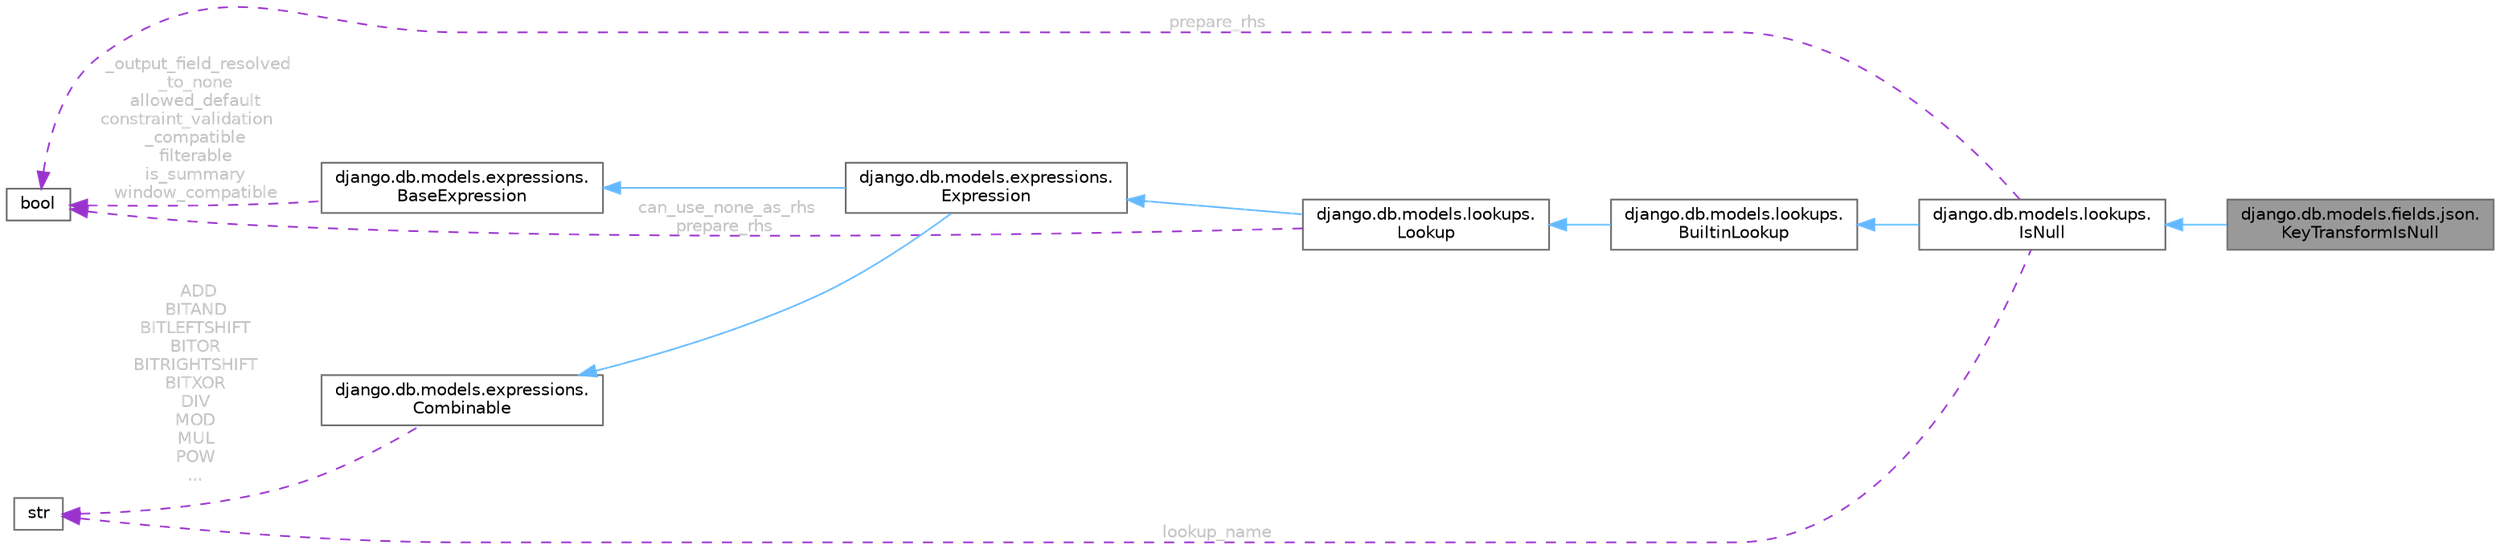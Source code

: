 digraph "django.db.models.fields.json.KeyTransformIsNull"
{
 // LATEX_PDF_SIZE
  bgcolor="transparent";
  edge [fontname=Helvetica,fontsize=10,labelfontname=Helvetica,labelfontsize=10];
  node [fontname=Helvetica,fontsize=10,shape=box,height=0.2,width=0.4];
  rankdir="LR";
  Node1 [id="Node000001",label="django.db.models.fields.json.\lKeyTransformIsNull",height=0.2,width=0.4,color="gray40", fillcolor="grey60", style="filled", fontcolor="black",tooltip=" "];
  Node2 -> Node1 [id="edge12_Node000001_Node000002",dir="back",color="steelblue1",style="solid",tooltip=" "];
  Node2 [id="Node000002",label="django.db.models.lookups.\lIsNull",height=0.2,width=0.4,color="gray40", fillcolor="white", style="filled",URL="$classdjango_1_1db_1_1models_1_1lookups_1_1IsNull.html",tooltip=" "];
  Node3 -> Node2 [id="edge13_Node000002_Node000003",dir="back",color="steelblue1",style="solid",tooltip=" "];
  Node3 [id="Node000003",label="django.db.models.lookups.\lBuiltinLookup",height=0.2,width=0.4,color="gray40", fillcolor="white", style="filled",URL="$classdjango_1_1db_1_1models_1_1lookups_1_1BuiltinLookup.html",tooltip=" "];
  Node4 -> Node3 [id="edge14_Node000003_Node000004",dir="back",color="steelblue1",style="solid",tooltip=" "];
  Node4 [id="Node000004",label="django.db.models.lookups.\lLookup",height=0.2,width=0.4,color="gray40", fillcolor="white", style="filled",URL="$classdjango_1_1db_1_1models_1_1lookups_1_1Lookup.html",tooltip=" "];
  Node5 -> Node4 [id="edge15_Node000004_Node000005",dir="back",color="steelblue1",style="solid",tooltip=" "];
  Node5 [id="Node000005",label="django.db.models.expressions.\lExpression",height=0.2,width=0.4,color="gray40", fillcolor="white", style="filled",URL="$classdjango_1_1db_1_1models_1_1expressions_1_1Expression.html",tooltip=" "];
  Node6 -> Node5 [id="edge16_Node000005_Node000006",dir="back",color="steelblue1",style="solid",tooltip=" "];
  Node6 [id="Node000006",label="django.db.models.expressions.\lBaseExpression",height=0.2,width=0.4,color="gray40", fillcolor="white", style="filled",URL="$classdjango_1_1db_1_1models_1_1expressions_1_1BaseExpression.html",tooltip=" "];
  Node7 -> Node6 [id="edge17_Node000006_Node000007",dir="back",color="darkorchid3",style="dashed",tooltip=" ",label=" _output_field_resolved\l_to_none\nallowed_default\nconstraint_validation\l_compatible\nfilterable\nis_summary\nwindow_compatible",fontcolor="grey" ];
  Node7 [id="Node000007",label="bool",height=0.2,width=0.4,color="gray40", fillcolor="white", style="filled",tooltip=" "];
  Node8 -> Node5 [id="edge18_Node000005_Node000008",dir="back",color="steelblue1",style="solid",tooltip=" "];
  Node8 [id="Node000008",label="django.db.models.expressions.\lCombinable",height=0.2,width=0.4,color="gray40", fillcolor="white", style="filled",URL="$classdjango_1_1db_1_1models_1_1expressions_1_1Combinable.html",tooltip=" "];
  Node9 -> Node8 [id="edge19_Node000008_Node000009",dir="back",color="darkorchid3",style="dashed",tooltip=" ",label=" ADD\nBITAND\nBITLEFTSHIFT\nBITOR\nBITRIGHTSHIFT\nBITXOR\nDIV\nMOD\nMUL\nPOW\n...",fontcolor="grey" ];
  Node9 [id="Node000009",label="str",height=0.2,width=0.4,color="gray40", fillcolor="white", style="filled",tooltip=" "];
  Node7 -> Node4 [id="edge20_Node000004_Node000007",dir="back",color="darkorchid3",style="dashed",tooltip=" ",label=" can_use_none_as_rhs\nprepare_rhs",fontcolor="grey" ];
  Node9 -> Node2 [id="edge21_Node000002_Node000009",dir="back",color="darkorchid3",style="dashed",tooltip=" ",label=" lookup_name",fontcolor="grey" ];
  Node7 -> Node2 [id="edge22_Node000002_Node000007",dir="back",color="darkorchid3",style="dashed",tooltip=" ",label=" prepare_rhs",fontcolor="grey" ];
}
